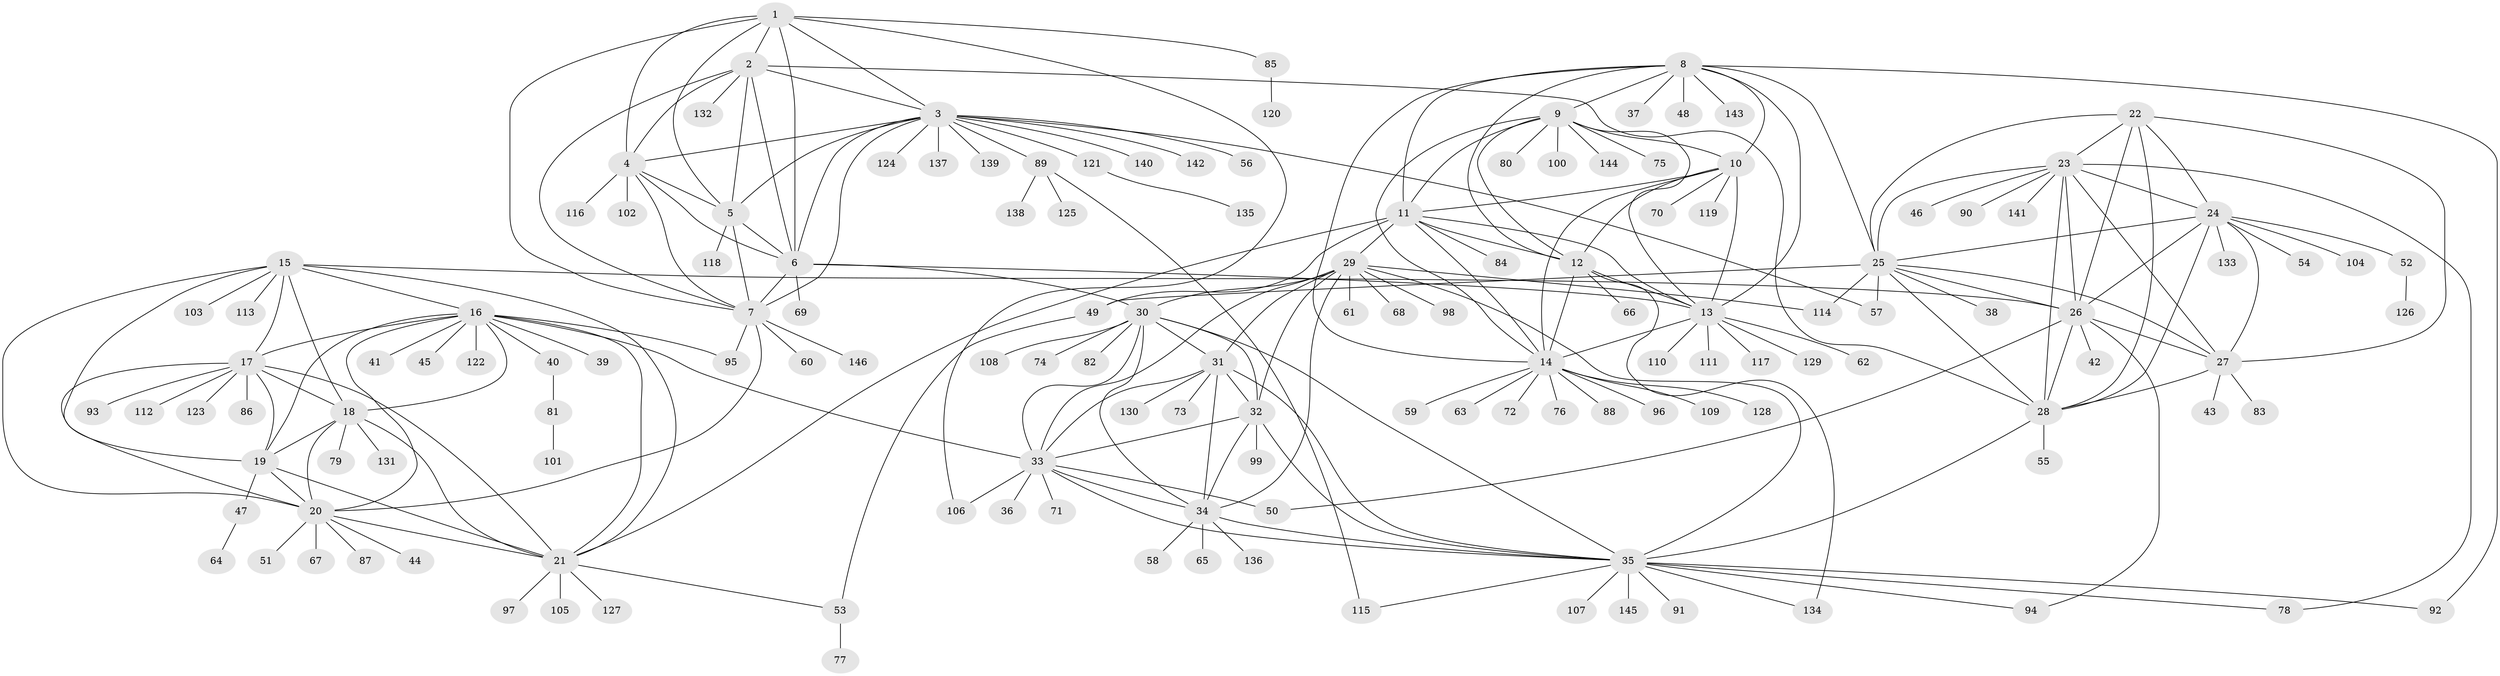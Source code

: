 // Generated by graph-tools (version 1.1) at 2025/55/03/09/25 04:55:24]
// undirected, 146 vertices, 238 edges
graph export_dot {
graph [start="1"]
  node [color=gray90,style=filled];
  1;
  2;
  3;
  4;
  5;
  6;
  7;
  8;
  9;
  10;
  11;
  12;
  13;
  14;
  15;
  16;
  17;
  18;
  19;
  20;
  21;
  22;
  23;
  24;
  25;
  26;
  27;
  28;
  29;
  30;
  31;
  32;
  33;
  34;
  35;
  36;
  37;
  38;
  39;
  40;
  41;
  42;
  43;
  44;
  45;
  46;
  47;
  48;
  49;
  50;
  51;
  52;
  53;
  54;
  55;
  56;
  57;
  58;
  59;
  60;
  61;
  62;
  63;
  64;
  65;
  66;
  67;
  68;
  69;
  70;
  71;
  72;
  73;
  74;
  75;
  76;
  77;
  78;
  79;
  80;
  81;
  82;
  83;
  84;
  85;
  86;
  87;
  88;
  89;
  90;
  91;
  92;
  93;
  94;
  95;
  96;
  97;
  98;
  99;
  100;
  101;
  102;
  103;
  104;
  105;
  106;
  107;
  108;
  109;
  110;
  111;
  112;
  113;
  114;
  115;
  116;
  117;
  118;
  119;
  120;
  121;
  122;
  123;
  124;
  125;
  126;
  127;
  128;
  129;
  130;
  131;
  132;
  133;
  134;
  135;
  136;
  137;
  138;
  139;
  140;
  141;
  142;
  143;
  144;
  145;
  146;
  1 -- 2;
  1 -- 3;
  1 -- 4;
  1 -- 5;
  1 -- 6;
  1 -- 7;
  1 -- 85;
  1 -- 106;
  2 -- 3;
  2 -- 4;
  2 -- 5;
  2 -- 6;
  2 -- 7;
  2 -- 28;
  2 -- 132;
  3 -- 4;
  3 -- 5;
  3 -- 6;
  3 -- 7;
  3 -- 56;
  3 -- 57;
  3 -- 89;
  3 -- 121;
  3 -- 124;
  3 -- 137;
  3 -- 139;
  3 -- 140;
  3 -- 142;
  4 -- 5;
  4 -- 6;
  4 -- 7;
  4 -- 102;
  4 -- 116;
  5 -- 6;
  5 -- 7;
  5 -- 118;
  6 -- 7;
  6 -- 13;
  6 -- 30;
  6 -- 69;
  7 -- 20;
  7 -- 60;
  7 -- 95;
  7 -- 146;
  8 -- 9;
  8 -- 10;
  8 -- 11;
  8 -- 12;
  8 -- 13;
  8 -- 14;
  8 -- 25;
  8 -- 37;
  8 -- 48;
  8 -- 92;
  8 -- 143;
  9 -- 10;
  9 -- 11;
  9 -- 12;
  9 -- 13;
  9 -- 14;
  9 -- 75;
  9 -- 80;
  9 -- 100;
  9 -- 144;
  10 -- 11;
  10 -- 12;
  10 -- 13;
  10 -- 14;
  10 -- 70;
  10 -- 119;
  11 -- 12;
  11 -- 13;
  11 -- 14;
  11 -- 21;
  11 -- 29;
  11 -- 49;
  11 -- 84;
  12 -- 13;
  12 -- 14;
  12 -- 66;
  12 -- 134;
  13 -- 14;
  13 -- 62;
  13 -- 110;
  13 -- 111;
  13 -- 117;
  13 -- 129;
  14 -- 59;
  14 -- 63;
  14 -- 72;
  14 -- 76;
  14 -- 88;
  14 -- 96;
  14 -- 109;
  14 -- 128;
  15 -- 16;
  15 -- 17;
  15 -- 18;
  15 -- 19;
  15 -- 20;
  15 -- 21;
  15 -- 26;
  15 -- 103;
  15 -- 113;
  16 -- 17;
  16 -- 18;
  16 -- 19;
  16 -- 20;
  16 -- 21;
  16 -- 33;
  16 -- 39;
  16 -- 40;
  16 -- 41;
  16 -- 45;
  16 -- 95;
  16 -- 122;
  17 -- 18;
  17 -- 19;
  17 -- 20;
  17 -- 21;
  17 -- 86;
  17 -- 93;
  17 -- 112;
  17 -- 123;
  18 -- 19;
  18 -- 20;
  18 -- 21;
  18 -- 79;
  18 -- 131;
  19 -- 20;
  19 -- 21;
  19 -- 47;
  20 -- 21;
  20 -- 44;
  20 -- 51;
  20 -- 67;
  20 -- 87;
  21 -- 53;
  21 -- 97;
  21 -- 105;
  21 -- 127;
  22 -- 23;
  22 -- 24;
  22 -- 25;
  22 -- 26;
  22 -- 27;
  22 -- 28;
  23 -- 24;
  23 -- 25;
  23 -- 26;
  23 -- 27;
  23 -- 28;
  23 -- 46;
  23 -- 78;
  23 -- 90;
  23 -- 141;
  24 -- 25;
  24 -- 26;
  24 -- 27;
  24 -- 28;
  24 -- 52;
  24 -- 54;
  24 -- 104;
  24 -- 133;
  25 -- 26;
  25 -- 27;
  25 -- 28;
  25 -- 38;
  25 -- 49;
  25 -- 57;
  25 -- 114;
  26 -- 27;
  26 -- 28;
  26 -- 42;
  26 -- 50;
  26 -- 94;
  27 -- 28;
  27 -- 43;
  27 -- 83;
  28 -- 35;
  28 -- 55;
  29 -- 30;
  29 -- 31;
  29 -- 32;
  29 -- 33;
  29 -- 34;
  29 -- 35;
  29 -- 61;
  29 -- 68;
  29 -- 98;
  29 -- 114;
  30 -- 31;
  30 -- 32;
  30 -- 33;
  30 -- 34;
  30 -- 35;
  30 -- 74;
  30 -- 82;
  30 -- 108;
  31 -- 32;
  31 -- 33;
  31 -- 34;
  31 -- 35;
  31 -- 73;
  31 -- 130;
  32 -- 33;
  32 -- 34;
  32 -- 35;
  32 -- 99;
  33 -- 34;
  33 -- 35;
  33 -- 36;
  33 -- 50;
  33 -- 71;
  33 -- 106;
  34 -- 35;
  34 -- 58;
  34 -- 65;
  34 -- 136;
  35 -- 78;
  35 -- 91;
  35 -- 92;
  35 -- 94;
  35 -- 107;
  35 -- 115;
  35 -- 134;
  35 -- 145;
  40 -- 81;
  47 -- 64;
  49 -- 53;
  52 -- 126;
  53 -- 77;
  81 -- 101;
  85 -- 120;
  89 -- 115;
  89 -- 125;
  89 -- 138;
  121 -- 135;
}
